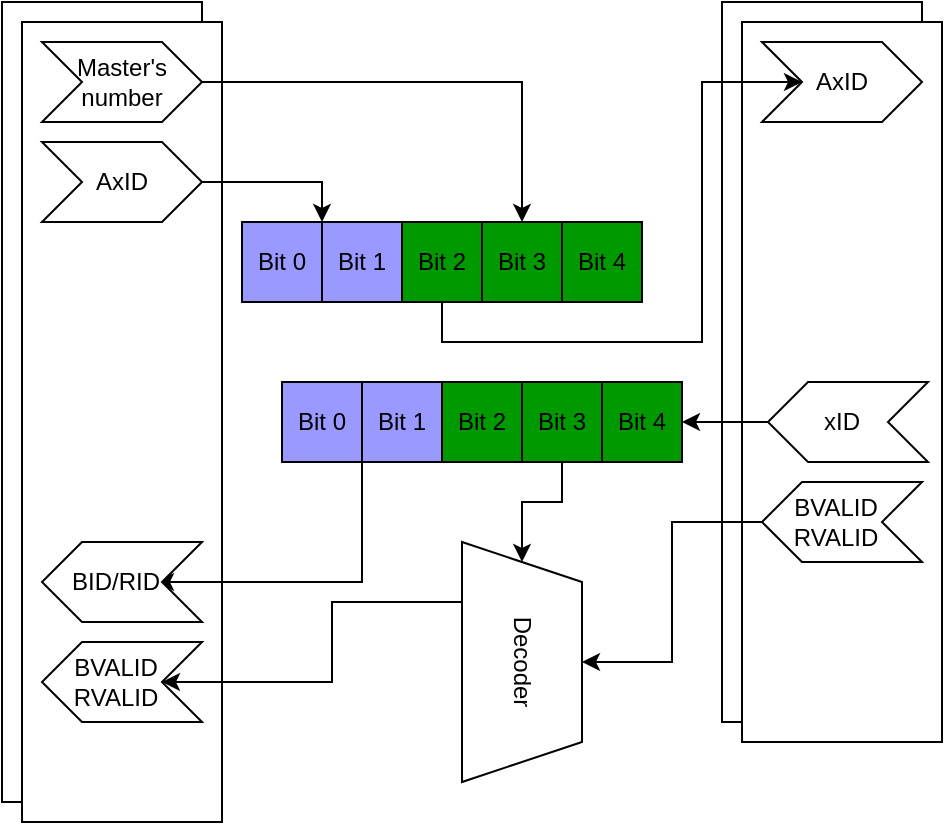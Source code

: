<mxfile version="13.9.9" type="device"><diagram id="eoMCDIbl1kZLXyGiNjlb" name="Page-1"><mxGraphModel dx="1146" dy="567" grid="1" gridSize="10" guides="1" tooltips="1" connect="1" arrows="1" fold="1" page="1" pageScale="1" pageWidth="827" pageHeight="1169" math="0" shadow="0"><root><mxCell id="0"/><mxCell id="1" parent="0"/><mxCell id="eybH79Pyg4io9VpYr-K--42" value="" style="rounded=0;whiteSpace=wrap;html=1;fillColor=#FFFFFF;" vertex="1" parent="1"><mxGeometry x="390" y="30" width="100" height="360" as="geometry"/></mxCell><mxCell id="eybH79Pyg4io9VpYr-K--41" value="" style="rounded=0;whiteSpace=wrap;html=1;fillColor=#FFFFFF;" vertex="1" parent="1"><mxGeometry x="30" y="30" width="100" height="400" as="geometry"/></mxCell><mxCell id="eybH79Pyg4io9VpYr-K--14" value="" style="rounded=0;whiteSpace=wrap;html=1;fillColor=#FFFFFF;" vertex="1" parent="1"><mxGeometry x="400" y="40" width="100" height="360" as="geometry"/></mxCell><mxCell id="eybH79Pyg4io9VpYr-K--8" value="" style="rounded=0;whiteSpace=wrap;html=1;fillColor=#FFFFFF;" vertex="1" parent="1"><mxGeometry x="40" y="40" width="100" height="400" as="geometry"/></mxCell><mxCell id="eybH79Pyg4io9VpYr-K--1" value="Bit 0" style="rounded=0;whiteSpace=wrap;html=1;fillColor=#9999FF;" vertex="1" parent="1"><mxGeometry x="150" y="140" width="40" height="40" as="geometry"/></mxCell><mxCell id="eybH79Pyg4io9VpYr-K--2" value="Bit 1" style="rounded=0;whiteSpace=wrap;html=1;fillColor=#9999FF;" vertex="1" parent="1"><mxGeometry x="190" y="140" width="40" height="40" as="geometry"/></mxCell><mxCell id="eybH79Pyg4io9VpYr-K--17" style="edgeStyle=orthogonalEdgeStyle;rounded=0;orthogonalLoop=1;jettySize=auto;html=1;exitX=0.5;exitY=1;exitDx=0;exitDy=0;entryX=0;entryY=0.5;entryDx=0;entryDy=0;" edge="1" parent="1" source="eybH79Pyg4io9VpYr-K--3" target="eybH79Pyg4io9VpYr-K--16"><mxGeometry relative="1" as="geometry"><Array as="points"><mxPoint x="250" y="200"/><mxPoint x="380" y="200"/><mxPoint x="380" y="70"/></Array></mxGeometry></mxCell><mxCell id="eybH79Pyg4io9VpYr-K--3" value="Bit 2" style="rounded=0;whiteSpace=wrap;html=1;fillColor=#009900;" vertex="1" parent="1"><mxGeometry x="230" y="140" width="40" height="40" as="geometry"/></mxCell><mxCell id="eybH79Pyg4io9VpYr-K--4" value="Bit 3" style="rounded=0;whiteSpace=wrap;html=1;fillColor=#009900;" vertex="1" parent="1"><mxGeometry x="270" y="140" width="40" height="40" as="geometry"/></mxCell><mxCell id="eybH79Pyg4io9VpYr-K--5" value="Bit 4" style="rounded=0;whiteSpace=wrap;html=1;fillColor=#009900;" vertex="1" parent="1"><mxGeometry x="310" y="140" width="40" height="40" as="geometry"/></mxCell><mxCell id="eybH79Pyg4io9VpYr-K--40" style="edgeStyle=orthogonalEdgeStyle;rounded=0;orthogonalLoop=1;jettySize=auto;html=1;exitX=0.25;exitY=1;exitDx=0;exitDy=0;entryX=0;entryY=0.5;entryDx=0;entryDy=0;" edge="1" parent="1" source="eybH79Pyg4io9VpYr-K--6" target="eybH79Pyg4io9VpYr-K--38"><mxGeometry relative="1" as="geometry"/></mxCell><mxCell id="eybH79Pyg4io9VpYr-K--6" value="Decoder" style="shape=trapezoid;perimeter=trapezoidPerimeter;whiteSpace=wrap;html=1;fixedSize=1;fillColor=#FFFFFF;rotation=90;" vertex="1" parent="1"><mxGeometry x="230" y="330" width="120" height="60" as="geometry"/></mxCell><mxCell id="eybH79Pyg4io9VpYr-K--9" style="edgeStyle=orthogonalEdgeStyle;rounded=0;orthogonalLoop=1;jettySize=auto;html=1;exitX=1;exitY=0.5;exitDx=0;exitDy=0;entryX=0;entryY=0;entryDx=0;entryDy=0;" edge="1" parent="1" source="eybH79Pyg4io9VpYr-K--7" target="eybH79Pyg4io9VpYr-K--2"><mxGeometry relative="1" as="geometry"/></mxCell><mxCell id="eybH79Pyg4io9VpYr-K--7" value="AxID" style="shape=step;perimeter=stepPerimeter;whiteSpace=wrap;html=1;fixedSize=1;fillColor=#FFFFFF;" vertex="1" parent="1"><mxGeometry x="50" y="100" width="80" height="40" as="geometry"/></mxCell><mxCell id="eybH79Pyg4io9VpYr-K--13" style="edgeStyle=orthogonalEdgeStyle;rounded=0;orthogonalLoop=1;jettySize=auto;html=1;exitX=1;exitY=0.5;exitDx=0;exitDy=0;entryX=0.5;entryY=0;entryDx=0;entryDy=0;" edge="1" parent="1" source="eybH79Pyg4io9VpYr-K--11" target="eybH79Pyg4io9VpYr-K--4"><mxGeometry relative="1" as="geometry"/></mxCell><mxCell id="eybH79Pyg4io9VpYr-K--11" value="Master's number" style="shape=step;perimeter=stepPerimeter;whiteSpace=wrap;html=1;fixedSize=1;fillColor=#FFFFFF;" vertex="1" parent="1"><mxGeometry x="50" y="50" width="80" height="40" as="geometry"/></mxCell><mxCell id="eybH79Pyg4io9VpYr-K--16" value="AxID" style="shape=step;perimeter=stepPerimeter;whiteSpace=wrap;html=1;fixedSize=1;fillColor=#FFFFFF;" vertex="1" parent="1"><mxGeometry x="410" y="50" width="80" height="40" as="geometry"/></mxCell><mxCell id="eybH79Pyg4io9VpYr-K--27" style="edgeStyle=orthogonalEdgeStyle;rounded=0;orthogonalLoop=1;jettySize=auto;html=1;exitX=1;exitY=0.5;exitDx=0;exitDy=0;entryX=1;entryY=0.5;entryDx=0;entryDy=0;" edge="1" parent="1" source="eybH79Pyg4io9VpYr-K--19" target="eybH79Pyg4io9VpYr-K--26"><mxGeometry relative="1" as="geometry"/></mxCell><mxCell id="eybH79Pyg4io9VpYr-K--19" value="" style="shape=step;perimeter=stepPerimeter;whiteSpace=wrap;html=1;fixedSize=1;fillColor=#FFFFFF;rotation=-180;" vertex="1" parent="1"><mxGeometry x="413" y="220" width="80" height="40" as="geometry"/></mxCell><mxCell id="eybH79Pyg4io9VpYr-K--20" value="xID" style="text;html=1;strokeColor=none;fillColor=none;align=center;verticalAlign=middle;whiteSpace=wrap;rounded=0;" vertex="1" parent="1"><mxGeometry x="430" y="230" width="40" height="20" as="geometry"/></mxCell><mxCell id="eybH79Pyg4io9VpYr-K--22" value="Bit 0" style="rounded=0;whiteSpace=wrap;html=1;fillColor=#9999FF;" vertex="1" parent="1"><mxGeometry x="170" y="220" width="40" height="40" as="geometry"/></mxCell><mxCell id="eybH79Pyg4io9VpYr-K--34" style="edgeStyle=orthogonalEdgeStyle;rounded=0;orthogonalLoop=1;jettySize=auto;html=1;exitX=0;exitY=1;exitDx=0;exitDy=0;entryX=1;entryY=0.5;entryDx=0;entryDy=0;" edge="1" parent="1" source="eybH79Pyg4io9VpYr-K--23" target="eybH79Pyg4io9VpYr-K--31"><mxGeometry relative="1" as="geometry"/></mxCell><mxCell id="eybH79Pyg4io9VpYr-K--23" value="Bit 1" style="rounded=0;whiteSpace=wrap;html=1;fillColor=#9999FF;" vertex="1" parent="1"><mxGeometry x="210" y="220" width="40" height="40" as="geometry"/></mxCell><mxCell id="eybH79Pyg4io9VpYr-K--24" value="Bit 2" style="rounded=0;whiteSpace=wrap;html=1;fillColor=#009900;" vertex="1" parent="1"><mxGeometry x="250" y="220" width="40" height="40" as="geometry"/></mxCell><mxCell id="eybH79Pyg4io9VpYr-K--28" style="edgeStyle=orthogonalEdgeStyle;rounded=0;orthogonalLoop=1;jettySize=auto;html=1;exitX=0.5;exitY=1;exitDx=0;exitDy=0;entryX=0;entryY=0.5;entryDx=0;entryDy=0;" edge="1" parent="1" source="eybH79Pyg4io9VpYr-K--25" target="eybH79Pyg4io9VpYr-K--6"><mxGeometry relative="1" as="geometry"/></mxCell><mxCell id="eybH79Pyg4io9VpYr-K--25" value="Bit 3" style="rounded=0;whiteSpace=wrap;html=1;fillColor=#009900;" vertex="1" parent="1"><mxGeometry x="290" y="220" width="40" height="40" as="geometry"/></mxCell><mxCell id="eybH79Pyg4io9VpYr-K--26" value="Bit 4" style="rounded=0;whiteSpace=wrap;html=1;fillColor=#009900;" vertex="1" parent="1"><mxGeometry x="330" y="220" width="40" height="40" as="geometry"/></mxCell><mxCell id="eybH79Pyg4io9VpYr-K--30" value="" style="shape=step;perimeter=stepPerimeter;whiteSpace=wrap;html=1;fixedSize=1;fillColor=#FFFFFF;rotation=-180;" vertex="1" parent="1"><mxGeometry x="50" y="300" width="80" height="40" as="geometry"/></mxCell><mxCell id="eybH79Pyg4io9VpYr-K--31" value="BID/RID" style="text;html=1;strokeColor=none;fillColor=none;align=center;verticalAlign=middle;whiteSpace=wrap;rounded=0;" vertex="1" parent="1"><mxGeometry x="67" y="310" width="40" height="20" as="geometry"/></mxCell><mxCell id="eybH79Pyg4io9VpYr-K--37" style="edgeStyle=orthogonalEdgeStyle;rounded=0;orthogonalLoop=1;jettySize=auto;html=1;exitX=1;exitY=0.5;exitDx=0;exitDy=0;entryX=0.5;entryY=0;entryDx=0;entryDy=0;" edge="1" parent="1" source="eybH79Pyg4io9VpYr-K--35" target="eybH79Pyg4io9VpYr-K--6"><mxGeometry relative="1" as="geometry"/></mxCell><mxCell id="eybH79Pyg4io9VpYr-K--35" value="" style="shape=step;perimeter=stepPerimeter;whiteSpace=wrap;html=1;fixedSize=1;fillColor=#FFFFFF;rotation=-180;" vertex="1" parent="1"><mxGeometry x="410" y="270" width="80" height="40" as="geometry"/></mxCell><mxCell id="eybH79Pyg4io9VpYr-K--36" value="BVALID RVALID" style="text;html=1;strokeColor=none;fillColor=none;align=center;verticalAlign=middle;whiteSpace=wrap;rounded=0;" vertex="1" parent="1"><mxGeometry x="427" y="280" width="40" height="20" as="geometry"/></mxCell><mxCell id="eybH79Pyg4io9VpYr-K--38" value="" style="shape=step;perimeter=stepPerimeter;whiteSpace=wrap;html=1;fixedSize=1;fillColor=#FFFFFF;rotation=-180;" vertex="1" parent="1"><mxGeometry x="50" y="350" width="80" height="40" as="geometry"/></mxCell><mxCell id="eybH79Pyg4io9VpYr-K--39" value="BVALID RVALID" style="text;html=1;strokeColor=none;fillColor=none;align=center;verticalAlign=middle;whiteSpace=wrap;rounded=0;" vertex="1" parent="1"><mxGeometry x="67" y="360" width="40" height="20" as="geometry"/></mxCell></root></mxGraphModel></diagram></mxfile>